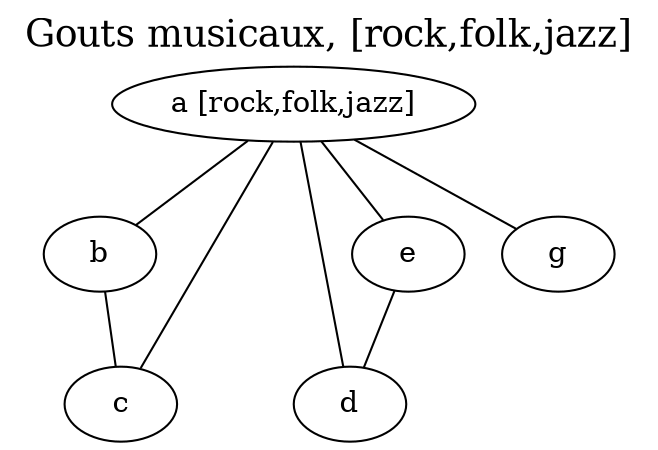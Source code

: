 Graph {
  labelloc=top;
  fontsize=18;
  label="Gouts musicaux, [rock,folk,jazz]";
  a [label="a [rock,folk,jazz]"];
  a -- b;
  a -- c;
  a -- d;
  a -- e;
  b -- c;
  e -- d;
  a -- g;
}

